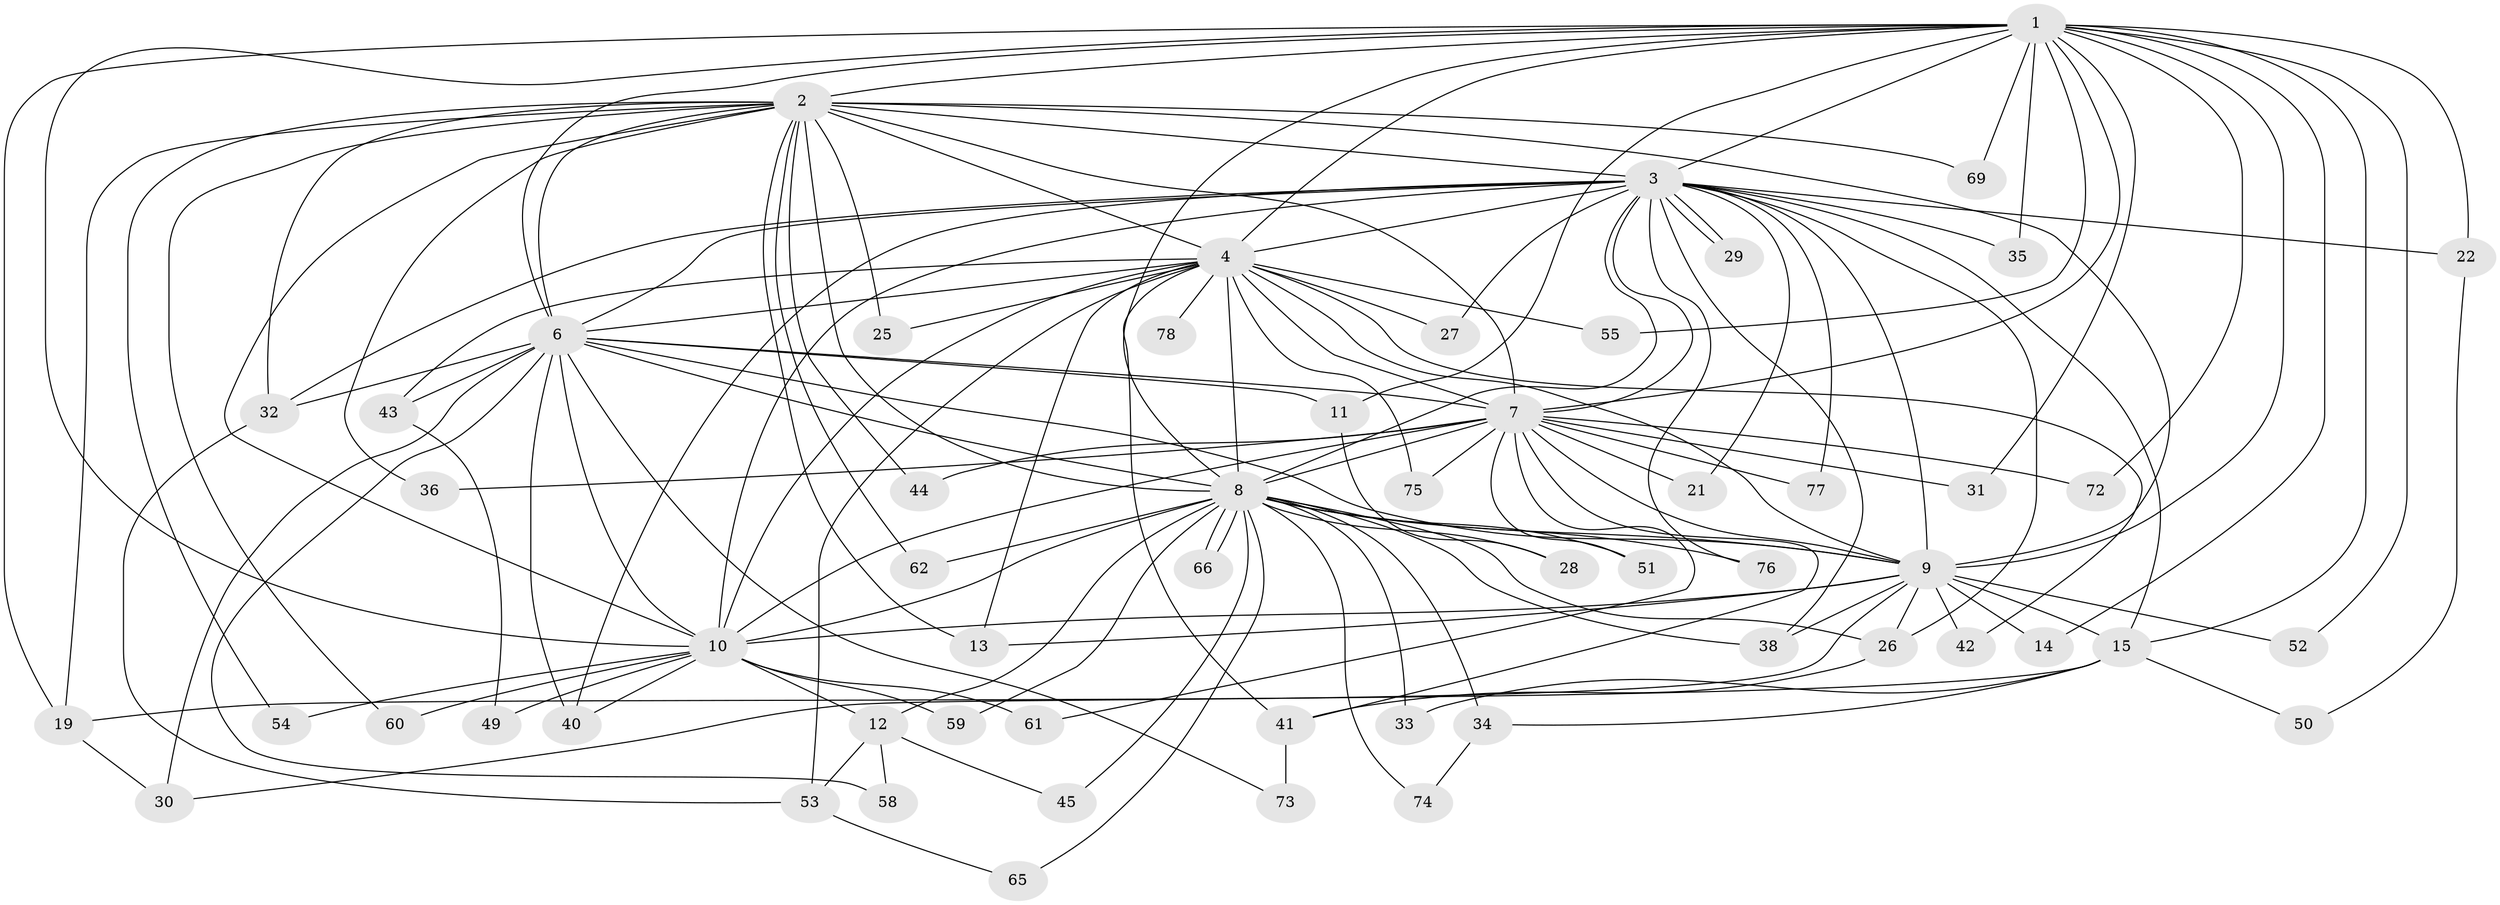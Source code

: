 // Generated by graph-tools (version 1.1) at 2025/51/02/27/25 19:51:43]
// undirected, 58 vertices, 143 edges
graph export_dot {
graph [start="1"]
  node [color=gray90,style=filled];
  1 [super="+18"];
  2 [super="+16"];
  3 [super="+48"];
  4 [super="+5"];
  6 [super="+68"];
  7 [super="+71"];
  8 [super="+17"];
  9 [super="+23"];
  10 [super="+20"];
  11;
  12 [super="+24"];
  13 [super="+67"];
  14;
  15 [super="+79"];
  19 [super="+46"];
  21;
  22 [super="+37"];
  25;
  26 [super="+39"];
  27;
  28;
  29 [super="+64"];
  30 [super="+47"];
  31;
  32 [super="+70"];
  33;
  34;
  35;
  36;
  38;
  40 [super="+56"];
  41 [super="+63"];
  42;
  43;
  44;
  45;
  49;
  50;
  51;
  52;
  53 [super="+57"];
  54;
  55;
  58;
  59;
  60;
  61;
  62;
  65;
  66;
  69;
  72;
  73;
  74;
  75;
  76;
  77;
  78;
  1 -- 2;
  1 -- 3;
  1 -- 4 [weight=2];
  1 -- 6;
  1 -- 7 [weight=2];
  1 -- 8;
  1 -- 9;
  1 -- 10 [weight=2];
  1 -- 11;
  1 -- 14;
  1 -- 15;
  1 -- 19;
  1 -- 22 [weight=2];
  1 -- 52;
  1 -- 55;
  1 -- 69;
  1 -- 72;
  1 -- 35;
  1 -- 31;
  2 -- 3;
  2 -- 4 [weight=2];
  2 -- 6;
  2 -- 7;
  2 -- 8 [weight=2];
  2 -- 9;
  2 -- 10;
  2 -- 25;
  2 -- 44;
  2 -- 60;
  2 -- 62;
  2 -- 69;
  2 -- 32;
  2 -- 36;
  2 -- 54;
  2 -- 19;
  2 -- 13;
  3 -- 4 [weight=2];
  3 -- 6 [weight=2];
  3 -- 7;
  3 -- 8;
  3 -- 9;
  3 -- 10;
  3 -- 21;
  3 -- 22;
  3 -- 27;
  3 -- 29 [weight=2];
  3 -- 29;
  3 -- 32;
  3 -- 35;
  3 -- 40;
  3 -- 76;
  3 -- 77;
  3 -- 15;
  3 -- 38;
  3 -- 26;
  4 -- 6 [weight=2];
  4 -- 7 [weight=3];
  4 -- 8 [weight=2];
  4 -- 9 [weight=2];
  4 -- 10 [weight=2];
  4 -- 25;
  4 -- 27;
  4 -- 41;
  4 -- 75;
  4 -- 42;
  4 -- 43;
  4 -- 13;
  4 -- 78;
  4 -- 53;
  4 -- 55;
  6 -- 7;
  6 -- 8;
  6 -- 9;
  6 -- 10;
  6 -- 11;
  6 -- 30;
  6 -- 43;
  6 -- 58;
  6 -- 73;
  6 -- 40;
  6 -- 32;
  7 -- 8;
  7 -- 9;
  7 -- 10;
  7 -- 21;
  7 -- 31;
  7 -- 36;
  7 -- 44;
  7 -- 51;
  7 -- 61;
  7 -- 72;
  7 -- 75;
  7 -- 77;
  7 -- 41;
  8 -- 9;
  8 -- 10;
  8 -- 12;
  8 -- 26;
  8 -- 28;
  8 -- 33;
  8 -- 34;
  8 -- 38;
  8 -- 51;
  8 -- 59;
  8 -- 62;
  8 -- 65;
  8 -- 66;
  8 -- 66;
  8 -- 74;
  8 -- 76;
  8 -- 45;
  9 -- 10 [weight=2];
  9 -- 13;
  9 -- 14;
  9 -- 15;
  9 -- 26;
  9 -- 30;
  9 -- 38;
  9 -- 42;
  9 -- 52;
  10 -- 12 [weight=2];
  10 -- 40;
  10 -- 49;
  10 -- 54;
  10 -- 60;
  10 -- 61;
  10 -- 59;
  11 -- 28;
  12 -- 45;
  12 -- 53;
  12 -- 58;
  15 -- 19;
  15 -- 33;
  15 -- 34;
  15 -- 50;
  19 -- 30;
  22 -- 50;
  26 -- 41;
  32 -- 53;
  34 -- 74;
  41 -- 73;
  43 -- 49;
  53 -- 65;
}

